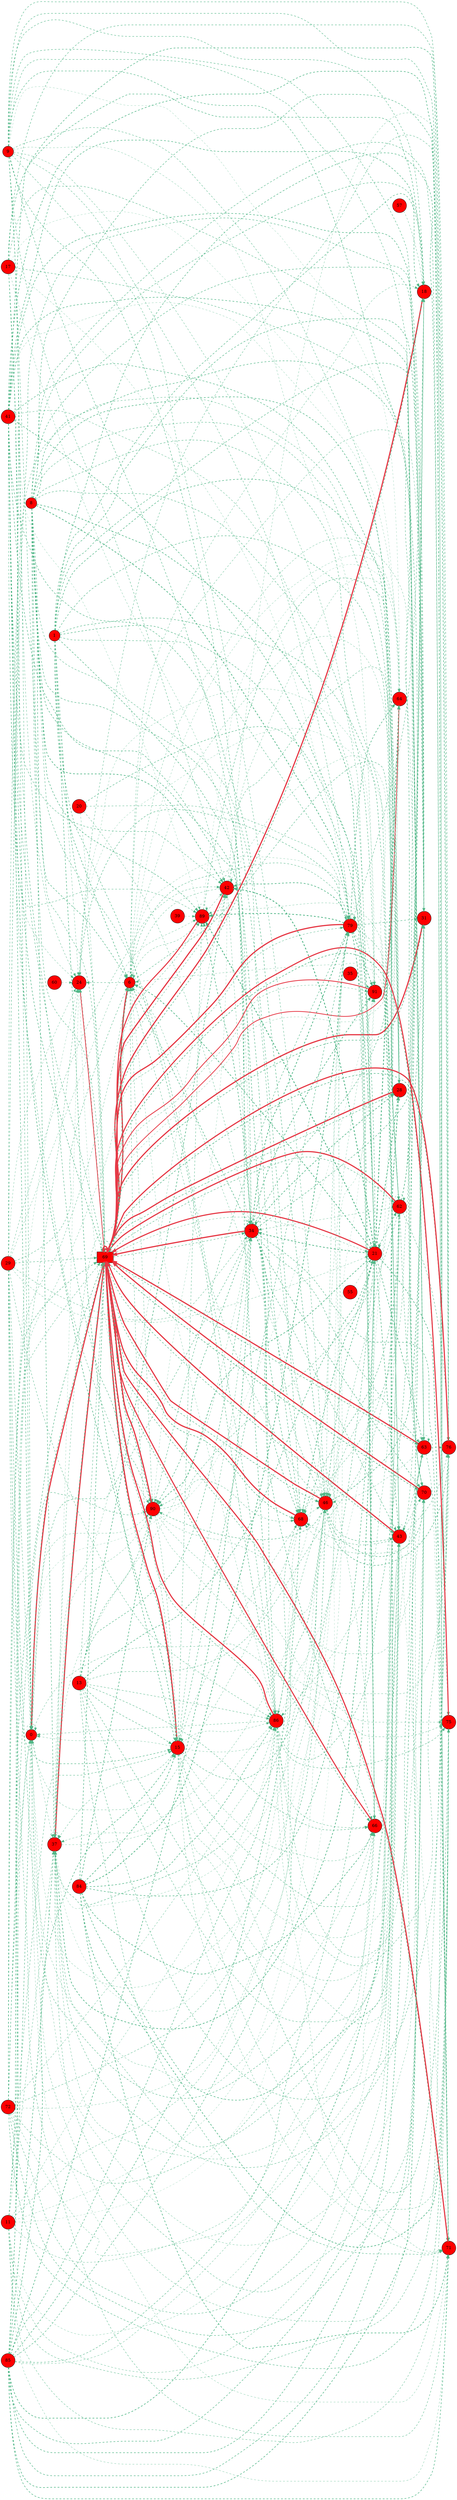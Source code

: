 digraph G{
rankdir=LR;
0 [style=filled, shape=circle, fillcolor="#fe0000", label="0"];
1 [style=filled, shape=circle, fillcolor="#fe0000", label="1"];
6 [style=filled, shape=circle, fillcolor="#fe0000", label="6"];
8 [style=filled, shape=circle, fillcolor="#fe0000", label="8"];
9 [style=filled, shape=circle, fillcolor="#fe0000", label="9"];
11 [style=filled, shape=circle, fillcolor="#fe0000", label="11"];
13 [style=filled, shape=circle, fillcolor="#fe0000", label="13"];
15 [style=filled, shape=circle, fillcolor="#fe0000", label="15"];
17 [style=filled, shape=circle, fillcolor="#fe0000", label="17"];
18 [style=filled, shape=circle, fillcolor="#fe0000", label="18"];
20 [style=filled, shape=circle, fillcolor="#fe0000", label="20"];
21 [style=filled, shape=circle, fillcolor="#fe0000", label="21"];
24 [style=filled, shape=circle, fillcolor="#fe0000", label="24"];
28 [style=filled, shape=circle, fillcolor="#fe0000", label="28"];
29 [style=filled, shape=circle, fillcolor="#fe0000", label="29"];
31 [style=filled, shape=circle, fillcolor="#fe0000", label="31"];
34 [style=filled, shape=circle, fillcolor="#fe0000", label="34"];
35 [style=filled, shape=circle, fillcolor="#fe0000", label="35"];
37 [style=filled, shape=circle, fillcolor="#fe0000", label="37"];
39 [style=filled, shape=circle, fillcolor="#fe0000", label="39"];
41 [style=filled, shape=circle, fillcolor="#fe0000", label="41"];
42 [style=filled, shape=circle, fillcolor="#fe0000", label="42"];
43 [style=filled, shape=circle, fillcolor="#fe0000", label="43"];
46 [style=filled, shape=circle, fillcolor="#fe0000", label="46"];
55 [style=filled, shape=circle, fillcolor="#fe0000", label="55"];
57 [style=filled, shape=circle, fillcolor="#fe0000", label="57"];
60 [style=filled, shape=circle, fillcolor="#fe0000", label="60"];
62 [style=filled, shape=circle, fillcolor="#fe0000", label="62"];
63 [style=filled, shape=circle, fillcolor="#fe0000", label="63"];
64 [style=filled, shape=circle, fillcolor="#fe0000", label="64"];
66 [style=filled, shape=circle, fillcolor="#fe0000", label="66"];
68 [style=filled, shape=circle, fillcolor="#fe0000", label="68"];
69 [style=filled, shape=box, fillcolor="#fe0000", label="69"];
70 [style=filled, shape=circle, fillcolor="#fe0000", label="70"];
71 [style=filled, shape=circle, fillcolor="#fe0000", label="71"];
72 [style=filled, shape=circle, fillcolor="#fe0000", label="72"];
75 [style=filled, shape=circle, fillcolor="#fe0000", label="75"];
76 [style=filled, shape=circle, fillcolor="#fe0000", label="76"];
79 [style=filled, shape=circle, fillcolor="#fe0000", label="79"];
84 [style=filled, shape=circle, fillcolor="#fe0000", label="84"];
85 [style=filled, shape=circle, fillcolor="#fe0000", label="85"];
86 [style=filled, shape=circle, fillcolor="#fe0000", label="86"];
89 [style=filled, shape=circle, fillcolor="#fe0000", label="89"];
90 [style=filled, shape=circle, fillcolor="#fe0000", label="90"];
91 [style=filled, shape=circle, fillcolor="#fe0000", label="91"];
15 -> 69 [color="#e63946",penwidth=4.00];
6 -> 69 [color="#e63946",penwidth=3.95];
42 -> 69 [color="#e63946",penwidth=3.93];
68 -> 69 [color="#e63946",penwidth=3.91];
34 -> 69 [color="#e63946",penwidth=3.90];
90 -> 69 [color="#e63946",penwidth=3.90];
69 -> 69 [color="#e63946",penwidth=3.90];
43 -> 69 [color="#e63946",penwidth=3.89];
37 -> 69 [color="#e63946",penwidth=3.87];
18 -> 69 [color="#e63946",penwidth=3.87];
31 -> 69 [color="#e63946",penwidth=3.86];
79 -> 69 [color="#e63946",penwidth=3.85];
28 -> 69 [color="#e63946",penwidth=3.83];
63 -> 69 [color="#e63946",penwidth=3.83];
0 -> 69 [color="#e63946",penwidth=3.82];
70 -> 69 [color="#e63946",penwidth=3.81];
46 -> 69 [color="#e63946",penwidth=3.79];
86 -> 69 [color="#e63946",penwidth=3.73];
62 -> 69 [color="#e63946",penwidth=3.72];
76 -> 69 [color="#e63946",penwidth=3.72];
71 -> 69 [color="#e63946",penwidth=3.71];
21 -> 69 [color="#e63946",penwidth=3.63];
75 -> 69 [color="#e63946",penwidth=3.54];
66 -> 69 [color="#e63946",penwidth=3.52];
89 -> 69 [color="#e63946",penwidth=3.41];
91 -> 69 [color="#e63946",penwidth=2.62];
64 -> 69 [color="#e63946",penwidth=2.45];
24 -> 69 [color="#e63946",penwidth=2.34];
41 -> 0 [color="#52b788",style=dashed,penwidth=1.62];
69 -> 0 [color="#52b788",style=dashed,penwidth=1.58];
85 -> 0 [color="#52b788",style=dashed,penwidth=1.53];
72 -> 0 [color="#52b788",style=dashed,penwidth=1.40];
34 -> 0 [color="#52b788",style=dashed,penwidth=1.37];
17 -> 0 [color="#52b788",style=dashed,penwidth=1.30];
29 -> 0 [color="#52b788",style=dashed,penwidth=1.27];
9 -> 0 [color="#52b788",style=dashed,penwidth=1.25];
86 -> 0 [color="#52b788",style=dashed,penwidth=1.10];
11 -> 0 [color="#52b788",style=dashed,penwidth=1.08];
0 -> 0 [color="#52b788",style=dashed,penwidth=0.97];
68 -> 0 [color="#52b788",style=dashed,penwidth=0.95];
63 -> 0 [color="#52b788",style=dashed,penwidth=0.88];
15 -> 0 [color="#52b788",style=dashed,penwidth=0.87];
21 -> 6 [color="#52b788",style=dashed,penwidth=2.26];
34 -> 6 [color="#52b788",style=dashed,penwidth=1.82];
1 -> 6 [color="#52b788",style=dashed,penwidth=1.77];
8 -> 6 [color="#52b788",style=dashed,penwidth=1.66];
69 -> 6 [color="#52b788",style=dashed,penwidth=1.46];
29 -> 6 [color="#52b788",style=dashed,penwidth=1.27];
6 -> 6 [color="#52b788",style=dashed,penwidth=1.15];
15 -> 6 [color="#52b788",style=dashed,penwidth=1.15];
46 -> 6 [color="#52b788",style=dashed,penwidth=1.10];
72 -> 6 [color="#52b788",style=dashed,penwidth=1.05];
42 -> 6 [color="#52b788",style=dashed,penwidth=0.99];
11 -> 6 [color="#52b788",style=dashed,penwidth=0.87];
43 -> 6 [color="#52b788",style=dashed,penwidth=0.79];
86 -> 6 [color="#52b788",style=dashed,penwidth=0.77];
84 -> 15 [color="#52b788",style=dashed,penwidth=2.02];
41 -> 15 [color="#52b788",style=dashed,penwidth=1.87];
69 -> 15 [color="#52b788",style=dashed,penwidth=1.82];
85 -> 15 [color="#52b788",style=dashed,penwidth=1.80];
1 -> 15 [color="#52b788",style=dashed,penwidth=1.74];
29 -> 15 [color="#52b788",style=dashed,penwidth=1.54];
79 -> 15 [color="#52b788",style=dashed,penwidth=1.50];
13 -> 15 [color="#52b788",style=dashed,penwidth=1.45];
11 -> 15 [color="#52b788",style=dashed,penwidth=1.25];
15 -> 15 [color="#52b788",style=dashed,penwidth=1.11];
68 -> 15 [color="#52b788",style=dashed,penwidth=1.03];
90 -> 15 [color="#52b788",style=dashed,penwidth=1.01];
41 -> 18 [color="#52b788",style=dashed,penwidth=1.73];
69 -> 18 [color="#52b788",style=dashed,penwidth=1.66];
17 -> 18 [color="#52b788",style=dashed,penwidth=1.62];
62 -> 18 [color="#52b788",style=dashed,penwidth=1.59];
1 -> 18 [color="#52b788",style=dashed,penwidth=1.58];
34 -> 18 [color="#52b788",style=dashed,penwidth=1.54];
8 -> 18 [color="#52b788",style=dashed,penwidth=1.42];
86 -> 18 [color="#52b788",style=dashed,penwidth=1.39];
9 -> 18 [color="#52b788",style=dashed,penwidth=1.35];
79 -> 18 [color="#52b788",style=dashed,penwidth=1.33];
68 -> 18 [color="#52b788",style=dashed,penwidth=1.11];
57 -> 18 [color="#52b788",style=dashed,penwidth=0.98];
6 -> 18 [color="#52b788",style=dashed,penwidth=0.98];
21 -> 21 [color="#52b788",style=dashed,penwidth=2.12];
8 -> 21 [color="#52b788",style=dashed,penwidth=1.96];
79 -> 21 [color="#52b788",style=dashed,penwidth=1.94];
13 -> 21 [color="#52b788",style=dashed,penwidth=1.80];
84 -> 21 [color="#52b788",style=dashed,penwidth=1.75];
20 -> 21 [color="#52b788",style=dashed,penwidth=1.50];
15 -> 21 [color="#52b788",style=dashed,penwidth=1.46];
85 -> 21 [color="#52b788",style=dashed,penwidth=1.40];
41 -> 21 [color="#52b788",style=dashed,penwidth=1.10];
9 -> 21 [color="#52b788",style=dashed,penwidth=1.04];
69 -> 21 [color="#52b788",style=dashed,penwidth=0.94];
29 -> 21 [color="#52b788",style=dashed,penwidth=0.83];
55 -> 21 [color="#52b788",style=dashed,penwidth=0.73];
79 -> 24 [color="#52b788",style=dashed,penwidth=1.48];
6 -> 24 [color="#52b788",style=dashed,penwidth=1.24];
85 -> 24 [color="#52b788",style=dashed,penwidth=1.14];
9 -> 24 [color="#52b788",style=dashed,penwidth=1.07];
1 -> 24 [color="#52b788",style=dashed,penwidth=0.97];
41 -> 24 [color="#52b788",style=dashed,penwidth=0.87];
29 -> 24 [color="#52b788",style=dashed,penwidth=0.87];
69 -> 24 [color="#52b788",style=dashed,penwidth=0.78];
43 -> 24 [color="#52b788",style=dashed,penwidth=0.72];
72 -> 24 [color="#52b788",style=dashed,penwidth=0.67];
90 -> 24 [color="#52b788",style=dashed,penwidth=0.66];
60 -> 24 [color="#52b788",style=dashed,penwidth=0.64];
37 -> 24 [color="#52b788",style=dashed,penwidth=0.62];
21 -> 28 [color="#52b788",style=dashed,penwidth=2.51];
34 -> 28 [color="#52b788",style=dashed,penwidth=2.06];
85 -> 28 [color="#52b788",style=dashed,penwidth=1.98];
8 -> 28 [color="#52b788",style=dashed,penwidth=1.81];
1 -> 28 [color="#52b788",style=dashed,penwidth=1.75];
89 -> 28 [color="#52b788",style=dashed,penwidth=1.46];
69 -> 28 [color="#52b788",style=dashed,penwidth=1.43];
6 -> 28 [color="#52b788",style=dashed,penwidth=1.38];
15 -> 28 [color="#52b788",style=dashed,penwidth=1.33];
42 -> 28 [color="#52b788",style=dashed,penwidth=1.25];
46 -> 28 [color="#52b788",style=dashed,penwidth=1.06];
46 -> 31 [color="#52b788",style=dashed,penwidth=1.89];
41 -> 31 [color="#52b788",style=dashed,penwidth=1.75];
69 -> 31 [color="#52b788",style=dashed,penwidth=1.71];
85 -> 31 [color="#52b788",style=dashed,penwidth=1.68];
1 -> 31 [color="#52b788",style=dashed,penwidth=1.63];
62 -> 31 [color="#52b788",style=dashed,penwidth=1.57];
8 -> 31 [color="#52b788",style=dashed,penwidth=1.49];
29 -> 31 [color="#52b788",style=dashed,penwidth=1.43];
79 -> 31 [color="#52b788",style=dashed,penwidth=1.40];
9 -> 31 [color="#52b788",style=dashed,penwidth=1.40];
43 -> 31 [color="#52b788",style=dashed,penwidth=1.22];
6 -> 31 [color="#52b788",style=dashed,penwidth=1.04];
21 -> 34 [color="#52b788",style=dashed,penwidth=2.33];
85 -> 34 [color="#52b788",style=dashed,penwidth=1.94];
34 -> 34 [color="#52b788",style=dashed,penwidth=1.81];
8 -> 34 [color="#52b788",style=dashed,penwidth=1.67];
13 -> 34 [color="#52b788",style=dashed,penwidth=1.53];
9 -> 34 [color="#52b788",style=dashed,penwidth=1.42];
69 -> 34 [color="#52b788",style=dashed,penwidth=1.32];
29 -> 34 [color="#52b788",style=dashed,penwidth=1.13];
15 -> 34 [color="#52b788",style=dashed,penwidth=1.13];
20 -> 34 [color="#52b788",style=dashed,penwidth=1.06];
42 -> 34 [color="#52b788",style=dashed,penwidth=0.96];
62 -> 34 [color="#52b788",style=dashed,penwidth=0.89];
17 -> 34 [color="#52b788",style=dashed,penwidth=0.82];
37 -> 34 [color="#52b788",style=dashed,penwidth=0.80];
21 -> 37 [color="#52b788",style=dashed,penwidth=2.15];
69 -> 37 [color="#52b788",style=dashed,penwidth=1.87];
85 -> 37 [color="#52b788",style=dashed,penwidth=1.82];
8 -> 37 [color="#52b788",style=dashed,penwidth=1.57];
46 -> 37 [color="#52b788",style=dashed,penwidth=1.45];
62 -> 37 [color="#52b788",style=dashed,penwidth=1.21];
37 -> 37 [color="#52b788",style=dashed,penwidth=1.15];
11 -> 37 [color="#52b788",style=dashed,penwidth=1.09];
15 -> 37 [color="#52b788",style=dashed,penwidth=1.06];
6 -> 37 [color="#52b788",style=dashed,penwidth=1.05];
43 -> 37 [color="#52b788",style=dashed,penwidth=0.98];
68 -> 37 [color="#52b788",style=dashed,penwidth=0.90];
0 -> 37 [color="#52b788",style=dashed,penwidth=0.89];
90 -> 37 [color="#52b788",style=dashed,penwidth=0.86];
21 -> 42 [color="#52b788",style=dashed,penwidth=2.90];
8 -> 42 [color="#52b788",style=dashed,penwidth=2.12];
79 -> 42 [color="#52b788",style=dashed,penwidth=2.04];
13 -> 42 [color="#52b788",style=dashed,penwidth=1.97];
41 -> 42 [color="#52b788",style=dashed,penwidth=1.36];
42 -> 42 [color="#52b788",style=dashed,penwidth=1.30];
9 -> 42 [color="#52b788",style=dashed,penwidth=1.28];
69 -> 42 [color="#52b788",style=dashed,penwidth=1.17];
29 -> 42 [color="#52b788",style=dashed,penwidth=1.06];
89 -> 42 [color="#52b788",style=dashed,penwidth=0.84];
37 -> 42 [color="#52b788",style=dashed,penwidth=0.80];
90 -> 42 [color="#52b788",style=dashed,penwidth=0.65];
21 -> 43 [color="#52b788",style=dashed,penwidth=1.85];
84 -> 43 [color="#52b788",style=dashed,penwidth=1.79];
69 -> 43 [color="#52b788",style=dashed,penwidth=1.62];
85 -> 43 [color="#52b788",style=dashed,penwidth=1.59];
1 -> 43 [color="#52b788",style=dashed,penwidth=1.54];
34 -> 43 [color="#52b788",style=dashed,penwidth=1.48];
46 -> 43 [color="#52b788",style=dashed,penwidth=1.40];
8 -> 43 [color="#52b788",style=dashed,penwidth=1.37];
72 -> 43 [color="#52b788",style=dashed,penwidth=1.28];
79 -> 43 [color="#52b788",style=dashed,penwidth=1.26];
13 -> 43 [color="#52b788",style=dashed,penwidth=1.25];
11 -> 43 [color="#52b788",style=dashed,penwidth=1.02];
15 -> 43 [color="#52b788",style=dashed,penwidth=0.93];
43 -> 43 [color="#52b788",style=dashed,penwidth=0.92];
21 -> 46 [color="#52b788",style=dashed,penwidth=1.75];
41 -> 46 [color="#52b788",style=dashed,penwidth=1.57];
69 -> 46 [color="#52b788",style=dashed,penwidth=1.56];
85 -> 46 [color="#52b788",style=dashed,penwidth=1.50];
34 -> 46 [color="#52b788",style=dashed,penwidth=1.36];
46 -> 46 [color="#52b788",style=dashed,penwidth=1.32];
8 -> 46 [color="#52b788",style=dashed,penwidth=1.28];
9 -> 46 [color="#52b788",style=dashed,penwidth=1.21];
72 -> 46 [color="#52b788",style=dashed,penwidth=1.19];
62 -> 46 [color="#52b788",style=dashed,penwidth=1.09];
11 -> 46 [color="#52b788",style=dashed,penwidth=1.00];
15 -> 46 [color="#52b788",style=dashed,penwidth=0.86];
68 -> 46 [color="#52b788",style=dashed,penwidth=0.82];
0 -> 46 [color="#52b788",style=dashed,penwidth=0.81];
63 -> 46 [color="#52b788",style=dashed,penwidth=0.74];
21 -> 62 [color="#52b788",style=dashed,penwidth=1.80];
41 -> 62 [color="#52b788",style=dashed,penwidth=1.60];
1 -> 62 [color="#52b788",style=dashed,penwidth=1.49];
69 -> 62 [color="#52b788",style=dashed,penwidth=1.40];
8 -> 62 [color="#52b788",style=dashed,penwidth=1.30];
9 -> 62 [color="#52b788",style=dashed,penwidth=1.23];
13 -> 62 [color="#52b788",style=dashed,penwidth=1.18];
29 -> 62 [color="#52b788",style=dashed,penwidth=1.15];
79 -> 62 [color="#52b788",style=dashed,penwidth=1.13];
72 -> 62 [color="#52b788",style=dashed,penwidth=0.93];
62 -> 62 [color="#52b788",style=dashed,penwidth=0.93];
15 -> 62 [color="#52b788",style=dashed,penwidth=0.86];
6 -> 62 [color="#52b788",style=dashed,penwidth=0.84];
11 -> 62 [color="#52b788",style=dashed,penwidth=0.77];
42 -> 62 [color="#52b788",style=dashed,penwidth=0.73];
21 -> 63 [color="#52b788",style=dashed,penwidth=1.88];
41 -> 63 [color="#52b788",style=dashed,penwidth=1.70];
69 -> 63 [color="#52b788",style=dashed,penwidth=1.67];
85 -> 63 [color="#52b788",style=dashed,penwidth=1.61];
1 -> 63 [color="#52b788",style=dashed,penwidth=1.57];
34 -> 63 [color="#52b788",style=dashed,penwidth=1.47];
17 -> 63 [color="#52b788",style=dashed,penwidth=1.34];
9 -> 63 [color="#52b788",style=dashed,penwidth=1.31];
37 -> 63 [color="#52b788",style=dashed,penwidth=1.25];
43 -> 63 [color="#52b788",style=dashed,penwidth=1.06];
15 -> 63 [color="#52b788",style=dashed,penwidth=0.93];
6 -> 63 [color="#52b788",style=dashed,penwidth=0.91];
63 -> 63 [color="#52b788",style=dashed,penwidth=0.89];
21 -> 64 [color="#52b788",style=dashed,penwidth=3.00];
79 -> 64 [color="#52b788",style=dashed,penwidth=1.87];
34 -> 64 [color="#52b788",style=dashed,penwidth=1.52];
85 -> 64 [color="#52b788",style=dashed,penwidth=0.96];
42 -> 64 [color="#52b788",style=dashed,penwidth=0.86];
69 -> 64 [color="#52b788",style=dashed,penwidth=0.72];
6 -> 64 [color="#52b788",style=dashed,penwidth=0.70];
41 -> 64 [color="#52b788",style=dashed,penwidth=0.67];
9 -> 64 [color="#52b788",style=dashed,penwidth=0.60];
86 -> 64 [color="#52b788",style=dashed,penwidth=0.58];
89 -> 64 [color="#52b788",style=dashed,penwidth=0.57];
17 -> 64 [color="#52b788",style=dashed,penwidth=0.56];
84 -> 66 [color="#52b788",style=dashed,penwidth=1.98];
41 -> 66 [color="#52b788",style=dashed,penwidth=1.76];
69 -> 66 [color="#52b788",style=dashed,penwidth=1.72];
1 -> 66 [color="#52b788",style=dashed,penwidth=1.61];
34 -> 66 [color="#52b788",style=dashed,penwidth=1.58];
29 -> 66 [color="#52b788",style=dashed,penwidth=1.37];
13 -> 66 [color="#52b788",style=dashed,penwidth=1.34];
79 -> 66 [color="#52b788",style=dashed,penwidth=1.33];
72 -> 66 [color="#52b788",style=dashed,penwidth=1.22];
86 -> 66 [color="#52b788",style=dashed,penwidth=1.10];
11 -> 66 [color="#52b788",style=dashed,penwidth=0.97];
15 -> 66 [color="#52b788",style=dashed,penwidth=0.96];
6 -> 66 [color="#52b788",style=dashed,penwidth=0.96];
0 -> 66 [color="#52b788",style=dashed,penwidth=0.91];
21 -> 68 [color="#52b788",style=dashed,penwidth=2.08];
69 -> 68 [color="#52b788",style=dashed,penwidth=1.79];
85 -> 68 [color="#52b788",style=dashed,penwidth=1.75];
1 -> 68 [color="#52b788",style=dashed,penwidth=1.70];
34 -> 68 [color="#52b788",style=dashed,penwidth=1.66];
8 -> 68 [color="#52b788",style=dashed,penwidth=1.53];
62 -> 68 [color="#52b788",style=dashed,penwidth=1.50];
9 -> 68 [color="#52b788",style=dashed,penwidth=1.44];
86 -> 68 [color="#52b788",style=dashed,penwidth=1.29];
43 -> 68 [color="#52b788",style=dashed,penwidth=1.21];
68 -> 68 [color="#52b788",style=dashed,penwidth=1.11];
90 -> 68 [color="#52b788",style=dashed,penwidth=1.07];
63 -> 68 [color="#52b788",style=dashed,penwidth=0.96];
84 -> 69 [color="#52b788",style=dashed,penwidth=1.79];
41 -> 69 [color="#52b788",style=dashed,penwidth=1.69];
69 -> 69 [color="#52b788",style=dashed,penwidth=1.67];
85 -> 69 [color="#52b788",style=dashed,penwidth=1.61];
1 -> 69 [color="#52b788",style=dashed,penwidth=1.57];
72 -> 69 [color="#52b788",style=dashed,penwidth=1.51];
17 -> 69 [color="#52b788",style=dashed,penwidth=1.43];
8 -> 69 [color="#52b788",style=dashed,penwidth=1.38];
29 -> 69 [color="#52b788",style=dashed,penwidth=1.35];
9 -> 69 [color="#52b788",style=dashed,penwidth=1.32];
13 -> 69 [color="#52b788",style=dashed,penwidth=1.26];
11 -> 69 [color="#52b788",style=dashed,penwidth=1.16];
20 -> 69 [color="#52b788",style=dashed,penwidth=0.87];
69 -> 70 [color="#52b788",style=dashed,penwidth=1.93];
85 -> 70 [color="#52b788",style=dashed,penwidth=1.86];
34 -> 70 [color="#52b788",style=dashed,penwidth=1.70];
46 -> 70 [color="#52b788",style=dashed,penwidth=1.62];
8 -> 70 [color="#52b788",style=dashed,penwidth=1.60];
9 -> 70 [color="#52b788",style=dashed,penwidth=1.51];
72 -> 70 [color="#52b788",style=dashed,penwidth=1.42];
62 -> 70 [color="#52b788",style=dashed,penwidth=1.34];
17 -> 70 [color="#52b788",style=dashed,penwidth=1.32];
37 -> 70 [color="#52b788",style=dashed,penwidth=1.22];
86 -> 70 [color="#52b788",style=dashed,penwidth=1.14];
43 -> 70 [color="#52b788",style=dashed,penwidth=1.02];
90 -> 70 [color="#52b788",style=dashed,penwidth=0.90];
21 -> 71 [color="#52b788",style=dashed,penwidth=1.99];
84 -> 71 [color="#52b788",style=dashed,penwidth=1.91];
85 -> 71 [color="#52b788",style=dashed,penwidth=1.69];
1 -> 71 [color="#52b788",style=dashed,penwidth=1.65];
34 -> 71 [color="#52b788",style=dashed,penwidth=1.53];
69 -> 71 [color="#52b788",style=dashed,penwidth=1.51];
8 -> 71 [color="#52b788",style=dashed,penwidth=1.44];
13 -> 71 [color="#52b788",style=dashed,penwidth=1.32];
29 -> 71 [color="#52b788",style=dashed,penwidth=1.23];
15 -> 71 [color="#52b788",style=dashed,penwidth=0.96];
86 -> 71 [color="#52b788",style=dashed,penwidth=0.85];
11 -> 71 [color="#52b788",style=dashed,penwidth=0.82];
0 -> 71 [color="#52b788",style=dashed,penwidth=0.77];
43 -> 71 [color="#52b788",style=dashed,penwidth=0.73];
63 -> 71 [color="#52b788",style=dashed,penwidth=0.70];
84 -> 75 [color="#52b788",style=dashed,penwidth=2.11];
41 -> 75 [color="#52b788",style=dashed,penwidth=1.86];
69 -> 75 [color="#52b788",style=dashed,penwidth=1.83];
8 -> 75 [color="#52b788",style=dashed,penwidth=1.54];
13 -> 75 [color="#52b788",style=dashed,penwidth=1.42];
9 -> 75 [color="#52b788",style=dashed,penwidth=1.42];
72 -> 75 [color="#52b788",style=dashed,penwidth=1.41];
86 -> 75 [color="#52b788",style=dashed,penwidth=1.26];
24 -> 75 [color="#52b788",style=dashed,penwidth=1.20];
11 -> 75 [color="#52b788",style=dashed,penwidth=1.11];
15 -> 75 [color="#52b788",style=dashed,penwidth=1.02];
0 -> 75 [color="#52b788",style=dashed,penwidth=1.02];
63 -> 75 [color="#52b788",style=dashed,penwidth=0.92];
90 -> 75 [color="#52b788",style=dashed,penwidth=0.88];
41 -> 76 [color="#52b788",style=dashed,penwidth=1.77];
69 -> 76 [color="#52b788",style=dashed,penwidth=1.76];
46 -> 76 [color="#52b788",style=dashed,penwidth=1.67];
17 -> 76 [color="#52b788",style=dashed,penwidth=1.40];
9 -> 76 [color="#52b788",style=dashed,penwidth=1.38];
62 -> 76 [color="#52b788",style=dashed,penwidth=1.36];
13 -> 76 [color="#52b788",style=dashed,penwidth=1.35];
11 -> 76 [color="#52b788",style=dashed,penwidth=1.21];
86 -> 76 [color="#52b788",style=dashed,penwidth=1.19];
43 -> 76 [color="#52b788",style=dashed,penwidth=1.09];
0 -> 76 [color="#52b788",style=dashed,penwidth=1.00];
90 -> 76 [color="#52b788",style=dashed,penwidth=0.96];
63 -> 76 [color="#52b788",style=dashed,penwidth=0.91];
42 -> 76 [color="#52b788",style=dashed,penwidth=0.84];
34 -> 79 [color="#52b788",style=dashed,penwidth=2.44];
84 -> 79 [color="#52b788",style=dashed,penwidth=2.40];
8 -> 79 [color="#52b788",style=dashed,penwidth=2.36];
79 -> 79 [color="#52b788",style=dashed,penwidth=2.18];
1 -> 79 [color="#52b788",style=dashed,penwidth=1.34];
6 -> 79 [color="#52b788",style=dashed,penwidth=1.25];
9 -> 79 [color="#52b788",style=dashed,penwidth=1.20];
20 -> 79 [color="#52b788",style=dashed,penwidth=1.14];
69 -> 79 [color="#52b788",style=dashed,penwidth=1.12];
46 -> 79 [color="#52b788",style=dashed,penwidth=0.90];
72 -> 79 [color="#52b788",style=dashed,penwidth=0.80];
17 -> 79 [color="#52b788",style=dashed,penwidth=0.70];
37 -> 79 [color="#52b788",style=dashed,penwidth=0.70];
11 -> 79 [color="#52b788",style=dashed,penwidth=0.66];
84 -> 86 [color="#52b788",style=dashed,penwidth=1.79];
41 -> 86 [color="#52b788",style=dashed,penwidth=1.63];
85 -> 86 [color="#52b788",style=dashed,penwidth=1.54];
1 -> 86 [color="#52b788",style=dashed,penwidth=1.51];
69 -> 86 [color="#52b788",style=dashed,penwidth=1.43];
34 -> 86 [color="#52b788",style=dashed,penwidth=1.42];
8 -> 86 [color="#52b788",style=dashed,penwidth=1.32];
13 -> 86 [color="#52b788",style=dashed,penwidth=1.21];
29 -> 86 [color="#52b788",style=dashed,penwidth=1.21];
46 -> 86 [color="#52b788",style=dashed,penwidth=1.13];
72 -> 86 [color="#52b788",style=dashed,penwidth=0.98];
62 -> 86 [color="#52b788",style=dashed,penwidth=0.98];
15 -> 86 [color="#52b788",style=dashed,penwidth=0.87];
37 -> 86 [color="#52b788",style=dashed,penwidth=0.86];
11 -> 86 [color="#52b788",style=dashed,penwidth=0.83];
21 -> 89 [color="#52b788",style=dashed,penwidth=2.86];
79 -> 89 [color="#52b788",style=dashed,penwidth=2.50];
34 -> 89 [color="#52b788",style=dashed,penwidth=1.97];
8 -> 89 [color="#52b788",style=dashed,penwidth=1.73];
15 -> 89 [color="#52b788",style=dashed,penwidth=1.21];
41 -> 89 [color="#52b788",style=dashed,penwidth=1.19];
69 -> 89 [color="#52b788",style=dashed,penwidth=0.98];
6 -> 89 [color="#52b788",style=dashed,penwidth=0.97];
29 -> 89 [color="#52b788",style=dashed,penwidth=0.86];
89 -> 89 [color="#52b788",style=dashed,penwidth=0.85];
62 -> 89 [color="#52b788",style=dashed,penwidth=0.84];
39 -> 89 [color="#52b788",style=dashed,penwidth=0.67];
17 -> 89 [color="#52b788",style=dashed,penwidth=0.66];
21 -> 90 [color="#52b788",style=dashed,penwidth=2.11];
84 -> 90 [color="#52b788",style=dashed,penwidth=2.02];
69 -> 90 [color="#52b788",style=dashed,penwidth=1.81];
34 -> 90 [color="#52b788",style=dashed,penwidth=1.67];
46 -> 90 [color="#52b788",style=dashed,penwidth=1.46];
9 -> 90 [color="#52b788",style=dashed,penwidth=1.45];
79 -> 90 [color="#52b788",style=dashed,penwidth=1.42];
13 -> 90 [color="#52b788",style=dashed,penwidth=1.41];
72 -> 90 [color="#52b788",style=dashed,penwidth=1.34];
17 -> 90 [color="#52b788",style=dashed,penwidth=1.22];
62 -> 90 [color="#52b788",style=dashed,penwidth=1.21];
6 -> 90 [color="#52b788",style=dashed,penwidth=1.04];
0 -> 90 [color="#52b788",style=dashed,penwidth=0.87];
90 -> 90 [color="#52b788",style=dashed,penwidth=0.86];
79 -> 91 [color="#52b788",style=dashed,penwidth=2.25];
34 -> 91 [color="#52b788",style=dashed,penwidth=2.08];
8 -> 91 [color="#52b788",style=dashed,penwidth=1.40];
69 -> 91 [color="#52b788",style=dashed,penwidth=0.93];
35 -> 91 [color="#52b788",style=dashed,penwidth=0.84];
9 -> 91 [color="#52b788",style=dashed,penwidth=0.78];
86 -> 91 [color="#52b788",style=dashed,penwidth=0.76];
6 -> 91 [color="#52b788",style=dashed,penwidth=0.70];
24 -> 91 [color="#52b788",style=dashed,penwidth=0.64];
37 -> 91 [color="#52b788",style=dashed,penwidth=0.63];
0 -> 91 [color="#52b788",style=dashed,penwidth=0.53];
11 -> 91 [color="#52b788",style=dashed,penwidth=0.50];
}